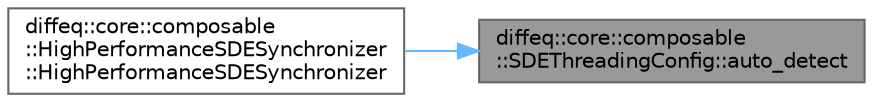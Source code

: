 digraph "diffeq::core::composable::SDEThreadingConfig::auto_detect"
{
 // LATEX_PDF_SIZE
  bgcolor="transparent";
  edge [fontname=Helvetica,fontsize=10,labelfontname=Helvetica,labelfontsize=10];
  node [fontname=Helvetica,fontsize=10,shape=box,height=0.2,width=0.4];
  rankdir="RL";
  Node1 [id="Node000001",label="diffeq::core::composable\l::SDEThreadingConfig::auto_detect",height=0.2,width=0.4,color="gray40", fillcolor="grey60", style="filled", fontcolor="black",tooltip="Auto-detect optimal configuration."];
  Node1 -> Node2 [id="edge1_Node000001_Node000002",dir="back",color="steelblue1",style="solid",tooltip=" "];
  Node2 [id="Node000002",label="diffeq::core::composable\l::HighPerformanceSDESynchronizer\l::HighPerformanceSDESynchronizer",height=0.2,width=0.4,color="grey40", fillcolor="white", style="filled",URL="$classdiffeq_1_1core_1_1composable_1_1_high_performance_s_d_e_synchronizer.html#a0076d54cee7a24fb24453a31b4ed96f2",tooltip="Construct high-performance SDE synchronizer."];
}
